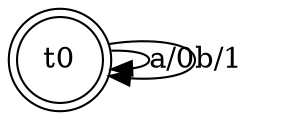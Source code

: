 digraph g {

node [shape = circle]


node [shape = doublecircle]
0[label="t0"];

0 -> 0[label="a/0"];
0 -> 0[label="b/1"];

}
